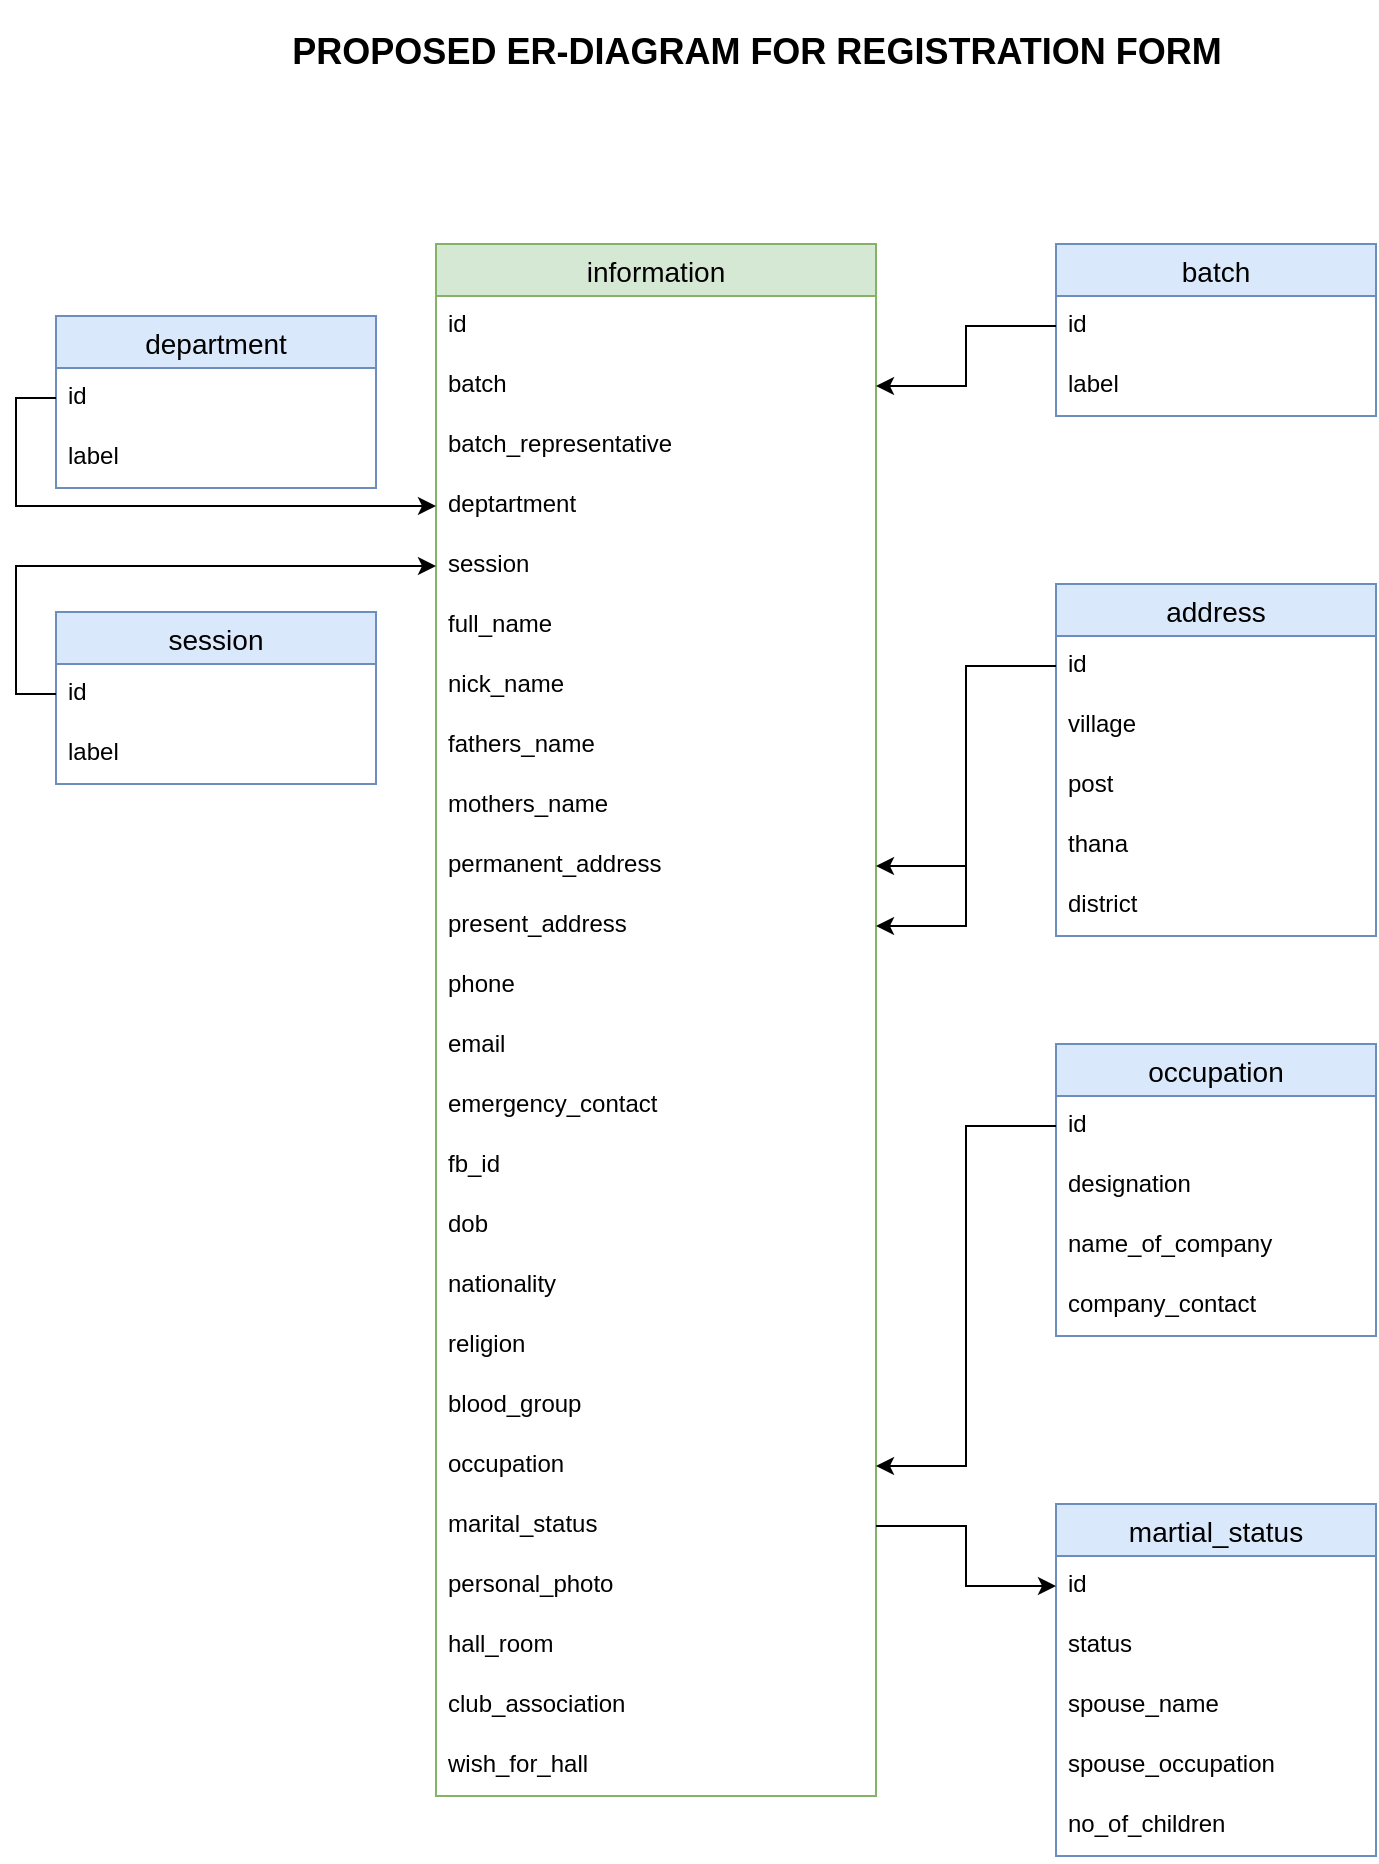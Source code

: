 <mxfile version="18.1.3" type="device"><diagram id="ciVvtZIm924nfes8wgi1" name="Page-1"><mxGraphModel dx="946" dy="530" grid="1" gridSize="10" guides="1" tooltips="1" connect="1" arrows="1" fold="1" page="1" pageScale="1" pageWidth="850" pageHeight="1100" math="0" shadow="0"><root><mxCell id="0"/><mxCell id="1" parent="0"/><mxCell id="sXE0-Dd_aX1v_X8oTApb-1" value="session" style="swimlane;fontStyle=0;childLayout=stackLayout;horizontal=1;startSize=26;horizontalStack=0;resizeParent=1;resizeParentMax=0;resizeLast=0;collapsible=1;marginBottom=0;align=center;fontSize=14;fillColor=#dae8fc;strokeColor=#6c8ebf;flipH=1;flipV=0;" vertex="1" parent="1"><mxGeometry x="99" y="380" width="160" height="86" as="geometry"/></mxCell><mxCell id="sXE0-Dd_aX1v_X8oTApb-2" value="id" style="text;strokeColor=none;fillColor=none;spacingLeft=4;spacingRight=4;overflow=hidden;rotatable=0;points=[[0,0.5],[1,0.5]];portConstraint=eastwest;fontSize=12;" vertex="1" parent="sXE0-Dd_aX1v_X8oTApb-1"><mxGeometry y="26" width="160" height="30" as="geometry"/></mxCell><mxCell id="sXE0-Dd_aX1v_X8oTApb-4" value="label" style="text;strokeColor=none;fillColor=none;spacingLeft=4;spacingRight=4;overflow=hidden;rotatable=0;points=[[0,0.5],[1,0.5]];portConstraint=eastwest;fontSize=12;" vertex="1" parent="sXE0-Dd_aX1v_X8oTApb-1"><mxGeometry y="56" width="160" height="30" as="geometry"/></mxCell><mxCell id="sXE0-Dd_aX1v_X8oTApb-5" value="batch" style="swimlane;fontStyle=0;childLayout=stackLayout;horizontal=1;startSize=26;horizontalStack=0;resizeParent=1;resizeParentMax=0;resizeLast=0;collapsible=1;marginBottom=0;align=center;fontSize=14;fillColor=#dae8fc;strokeColor=#6c8ebf;flipH=1;flipV=0;" vertex="1" parent="1"><mxGeometry x="599" y="196" width="160" height="86" as="geometry"/></mxCell><mxCell id="sXE0-Dd_aX1v_X8oTApb-6" value="id" style="text;strokeColor=none;fillColor=none;spacingLeft=4;spacingRight=4;overflow=hidden;rotatable=0;points=[[0,0.5],[1,0.5]];portConstraint=eastwest;fontSize=12;" vertex="1" parent="sXE0-Dd_aX1v_X8oTApb-5"><mxGeometry y="26" width="160" height="30" as="geometry"/></mxCell><mxCell id="sXE0-Dd_aX1v_X8oTApb-8" value="label" style="text;strokeColor=none;fillColor=none;spacingLeft=4;spacingRight=4;overflow=hidden;rotatable=0;points=[[0,0.5],[1,0.5]];portConstraint=eastwest;fontSize=12;" vertex="1" parent="sXE0-Dd_aX1v_X8oTApb-5"><mxGeometry y="56" width="160" height="30" as="geometry"/></mxCell><mxCell id="sXE0-Dd_aX1v_X8oTApb-9" value="department" style="swimlane;fontStyle=0;childLayout=stackLayout;horizontal=1;startSize=26;horizontalStack=0;resizeParent=1;resizeParentMax=0;resizeLast=0;collapsible=1;marginBottom=0;align=center;fontSize=14;fillColor=#dae8fc;strokeColor=#6c8ebf;flipH=1;flipV=0;" vertex="1" parent="1"><mxGeometry x="99" y="232" width="160" height="86" as="geometry"/></mxCell><mxCell id="sXE0-Dd_aX1v_X8oTApb-10" value="id" style="text;strokeColor=none;fillColor=none;spacingLeft=4;spacingRight=4;overflow=hidden;rotatable=0;points=[[0,0.5],[1,0.5]];portConstraint=eastwest;fontSize=12;" vertex="1" parent="sXE0-Dd_aX1v_X8oTApb-9"><mxGeometry y="26" width="160" height="30" as="geometry"/></mxCell><mxCell id="sXE0-Dd_aX1v_X8oTApb-11" value="label" style="text;strokeColor=none;fillColor=none;spacingLeft=4;spacingRight=4;overflow=hidden;rotatable=0;points=[[0,0.5],[1,0.5]];portConstraint=eastwest;fontSize=12;" vertex="1" parent="sXE0-Dd_aX1v_X8oTApb-9"><mxGeometry y="56" width="160" height="30" as="geometry"/></mxCell><mxCell id="sXE0-Dd_aX1v_X8oTApb-12" value="information" style="swimlane;fontStyle=0;childLayout=stackLayout;horizontal=1;startSize=26;horizontalStack=0;resizeParent=1;resizeParentMax=0;resizeLast=0;collapsible=1;marginBottom=0;align=center;fontSize=14;fillColor=#d5e8d4;strokeColor=#82b366;flipH=1;flipV=0;" vertex="1" parent="1"><mxGeometry x="289" y="196" width="220" height="776" as="geometry"/></mxCell><mxCell id="sXE0-Dd_aX1v_X8oTApb-13" value="id" style="text;strokeColor=none;fillColor=none;spacingLeft=4;spacingRight=4;overflow=hidden;rotatable=0;points=[[0,0.5],[1,0.5]];portConstraint=eastwest;fontSize=12;" vertex="1" parent="sXE0-Dd_aX1v_X8oTApb-12"><mxGeometry y="26" width="220" height="30" as="geometry"/></mxCell><mxCell id="sXE0-Dd_aX1v_X8oTApb-14" value="batch" style="text;strokeColor=none;fillColor=none;spacingLeft=4;spacingRight=4;overflow=hidden;rotatable=0;points=[[0,0.5],[1,0.5]];portConstraint=eastwest;fontSize=12;" vertex="1" parent="sXE0-Dd_aX1v_X8oTApb-12"><mxGeometry y="56" width="220" height="30" as="geometry"/></mxCell><mxCell id="sXE0-Dd_aX1v_X8oTApb-55" value="batch_representative" style="text;strokeColor=none;fillColor=none;spacingLeft=4;spacingRight=4;overflow=hidden;rotatable=0;points=[[0,0.5],[1,0.5]];portConstraint=eastwest;fontSize=12;" vertex="1" parent="sXE0-Dd_aX1v_X8oTApb-12"><mxGeometry y="86" width="220" height="30" as="geometry"/></mxCell><mxCell id="sXE0-Dd_aX1v_X8oTApb-15" value="deptartment" style="text;strokeColor=none;fillColor=none;spacingLeft=4;spacingRight=4;overflow=hidden;rotatable=0;points=[[0,0.5],[1,0.5]];portConstraint=eastwest;fontSize=12;" vertex="1" parent="sXE0-Dd_aX1v_X8oTApb-12"><mxGeometry y="116" width="220" height="30" as="geometry"/></mxCell><mxCell id="sXE0-Dd_aX1v_X8oTApb-16" value="session" style="text;strokeColor=none;fillColor=none;spacingLeft=4;spacingRight=4;overflow=hidden;rotatable=0;points=[[0,0.5],[1,0.5]];portConstraint=eastwest;fontSize=12;" vertex="1" parent="sXE0-Dd_aX1v_X8oTApb-12"><mxGeometry y="146" width="220" height="30" as="geometry"/></mxCell><mxCell id="sXE0-Dd_aX1v_X8oTApb-17" value="full_name" style="text;strokeColor=none;fillColor=none;spacingLeft=4;spacingRight=4;overflow=hidden;rotatable=0;points=[[0,0.5],[1,0.5]];portConstraint=eastwest;fontSize=12;" vertex="1" parent="sXE0-Dd_aX1v_X8oTApb-12"><mxGeometry y="176" width="220" height="30" as="geometry"/></mxCell><mxCell id="sXE0-Dd_aX1v_X8oTApb-18" value="nick_name" style="text;strokeColor=none;fillColor=none;spacingLeft=4;spacingRight=4;overflow=hidden;rotatable=0;points=[[0,0.5],[1,0.5]];portConstraint=eastwest;fontSize=12;" vertex="1" parent="sXE0-Dd_aX1v_X8oTApb-12"><mxGeometry y="206" width="220" height="30" as="geometry"/></mxCell><mxCell id="sXE0-Dd_aX1v_X8oTApb-19" value="fathers_name" style="text;strokeColor=none;fillColor=none;spacingLeft=4;spacingRight=4;overflow=hidden;rotatable=0;points=[[0,0.5],[1,0.5]];portConstraint=eastwest;fontSize=12;" vertex="1" parent="sXE0-Dd_aX1v_X8oTApb-12"><mxGeometry y="236" width="220" height="30" as="geometry"/></mxCell><mxCell id="sXE0-Dd_aX1v_X8oTApb-20" value="mothers_name" style="text;strokeColor=none;fillColor=none;spacingLeft=4;spacingRight=4;overflow=hidden;rotatable=0;points=[[0,0.5],[1,0.5]];portConstraint=eastwest;fontSize=12;" vertex="1" parent="sXE0-Dd_aX1v_X8oTApb-12"><mxGeometry y="266" width="220" height="30" as="geometry"/></mxCell><mxCell id="sXE0-Dd_aX1v_X8oTApb-21" value="permanent_address" style="text;strokeColor=none;fillColor=none;spacingLeft=4;spacingRight=4;overflow=hidden;rotatable=0;points=[[0,0.5],[1,0.5]];portConstraint=eastwest;fontSize=12;" vertex="1" parent="sXE0-Dd_aX1v_X8oTApb-12"><mxGeometry y="296" width="220" height="30" as="geometry"/></mxCell><mxCell id="sXE0-Dd_aX1v_X8oTApb-22" value="present_address" style="text;strokeColor=none;fillColor=none;spacingLeft=4;spacingRight=4;overflow=hidden;rotatable=0;points=[[0,0.5],[1,0.5]];portConstraint=eastwest;fontSize=12;" vertex="1" parent="sXE0-Dd_aX1v_X8oTApb-12"><mxGeometry y="326" width="220" height="30" as="geometry"/></mxCell><mxCell id="sXE0-Dd_aX1v_X8oTApb-23" value="phone" style="text;strokeColor=none;fillColor=none;spacingLeft=4;spacingRight=4;overflow=hidden;rotatable=0;points=[[0,0.5],[1,0.5]];portConstraint=eastwest;fontSize=12;" vertex="1" parent="sXE0-Dd_aX1v_X8oTApb-12"><mxGeometry y="356" width="220" height="30" as="geometry"/></mxCell><mxCell id="sXE0-Dd_aX1v_X8oTApb-24" value="email" style="text;strokeColor=none;fillColor=none;spacingLeft=4;spacingRight=4;overflow=hidden;rotatable=0;points=[[0,0.5],[1,0.5]];portConstraint=eastwest;fontSize=12;" vertex="1" parent="sXE0-Dd_aX1v_X8oTApb-12"><mxGeometry y="386" width="220" height="30" as="geometry"/></mxCell><mxCell id="sXE0-Dd_aX1v_X8oTApb-25" value="emergency_contact" style="text;strokeColor=none;fillColor=none;spacingLeft=4;spacingRight=4;overflow=hidden;rotatable=0;points=[[0,0.5],[1,0.5]];portConstraint=eastwest;fontSize=12;" vertex="1" parent="sXE0-Dd_aX1v_X8oTApb-12"><mxGeometry y="416" width="220" height="30" as="geometry"/></mxCell><mxCell id="sXE0-Dd_aX1v_X8oTApb-26" value="fb_id" style="text;strokeColor=none;fillColor=none;spacingLeft=4;spacingRight=4;overflow=hidden;rotatable=0;points=[[0,0.5],[1,0.5]];portConstraint=eastwest;fontSize=12;" vertex="1" parent="sXE0-Dd_aX1v_X8oTApb-12"><mxGeometry y="446" width="220" height="30" as="geometry"/></mxCell><mxCell id="sXE0-Dd_aX1v_X8oTApb-27" value="dob" style="text;strokeColor=none;fillColor=none;spacingLeft=4;spacingRight=4;overflow=hidden;rotatable=0;points=[[0,0.5],[1,0.5]];portConstraint=eastwest;fontSize=12;" vertex="1" parent="sXE0-Dd_aX1v_X8oTApb-12"><mxGeometry y="476" width="220" height="30" as="geometry"/></mxCell><mxCell id="sXE0-Dd_aX1v_X8oTApb-28" value="nationality" style="text;strokeColor=none;fillColor=none;spacingLeft=4;spacingRight=4;overflow=hidden;rotatable=0;points=[[0,0.5],[1,0.5]];portConstraint=eastwest;fontSize=12;" vertex="1" parent="sXE0-Dd_aX1v_X8oTApb-12"><mxGeometry y="506" width="220" height="30" as="geometry"/></mxCell><mxCell id="sXE0-Dd_aX1v_X8oTApb-29" value="religion" style="text;strokeColor=none;fillColor=none;spacingLeft=4;spacingRight=4;overflow=hidden;rotatable=0;points=[[0,0.5],[1,0.5]];portConstraint=eastwest;fontSize=12;" vertex="1" parent="sXE0-Dd_aX1v_X8oTApb-12"><mxGeometry y="536" width="220" height="30" as="geometry"/></mxCell><mxCell id="sXE0-Dd_aX1v_X8oTApb-30" value="blood_group" style="text;strokeColor=none;fillColor=none;spacingLeft=4;spacingRight=4;overflow=hidden;rotatable=0;points=[[0,0.5],[1,0.5]];portConstraint=eastwest;fontSize=12;" vertex="1" parent="sXE0-Dd_aX1v_X8oTApb-12"><mxGeometry y="566" width="220" height="30" as="geometry"/></mxCell><mxCell id="sXE0-Dd_aX1v_X8oTApb-31" value="occupation" style="text;strokeColor=none;fillColor=none;spacingLeft=4;spacingRight=4;overflow=hidden;rotatable=0;points=[[0,0.5],[1,0.5]];portConstraint=eastwest;fontSize=12;" vertex="1" parent="sXE0-Dd_aX1v_X8oTApb-12"><mxGeometry y="596" width="220" height="30" as="geometry"/></mxCell><mxCell id="sXE0-Dd_aX1v_X8oTApb-32" value="marital_status" style="text;strokeColor=none;fillColor=none;spacingLeft=4;spacingRight=4;overflow=hidden;rotatable=0;points=[[0,0.5],[1,0.5]];portConstraint=eastwest;fontSize=12;" vertex="1" parent="sXE0-Dd_aX1v_X8oTApb-12"><mxGeometry y="626" width="220" height="30" as="geometry"/></mxCell><mxCell id="sXE0-Dd_aX1v_X8oTApb-33" value="personal_photo" style="text;strokeColor=none;fillColor=none;spacingLeft=4;spacingRight=4;overflow=hidden;rotatable=0;points=[[0,0.5],[1,0.5]];portConstraint=eastwest;fontSize=12;" vertex="1" parent="sXE0-Dd_aX1v_X8oTApb-12"><mxGeometry y="656" width="220" height="30" as="geometry"/></mxCell><mxCell id="sXE0-Dd_aX1v_X8oTApb-34" value="hall_room" style="text;strokeColor=none;fillColor=none;spacingLeft=4;spacingRight=4;overflow=hidden;rotatable=0;points=[[0,0.5],[1,0.5]];portConstraint=eastwest;fontSize=12;" vertex="1" parent="sXE0-Dd_aX1v_X8oTApb-12"><mxGeometry y="686" width="220" height="30" as="geometry"/></mxCell><mxCell id="sXE0-Dd_aX1v_X8oTApb-35" value="club_association" style="text;strokeColor=none;fillColor=none;spacingLeft=4;spacingRight=4;overflow=hidden;rotatable=0;points=[[0,0.5],[1,0.5]];portConstraint=eastwest;fontSize=12;" vertex="1" parent="sXE0-Dd_aX1v_X8oTApb-12"><mxGeometry y="716" width="220" height="30" as="geometry"/></mxCell><mxCell id="sXE0-Dd_aX1v_X8oTApb-36" value="wish_for_hall" style="text;strokeColor=none;fillColor=none;spacingLeft=4;spacingRight=4;overflow=hidden;rotatable=0;points=[[0,0.5],[1,0.5]];portConstraint=eastwest;fontSize=12;" vertex="1" parent="sXE0-Dd_aX1v_X8oTApb-12"><mxGeometry y="746" width="220" height="30" as="geometry"/></mxCell><mxCell id="sXE0-Dd_aX1v_X8oTApb-38" value="address" style="swimlane;fontStyle=0;childLayout=stackLayout;horizontal=1;startSize=26;horizontalStack=0;resizeParent=1;resizeParentMax=0;resizeLast=0;collapsible=1;marginBottom=0;align=center;fontSize=14;fillColor=#dae8fc;strokeColor=#6c8ebf;flipH=1;flipV=0;" vertex="1" parent="1"><mxGeometry x="599" y="366" width="160" height="176" as="geometry"/></mxCell><mxCell id="sXE0-Dd_aX1v_X8oTApb-39" value="id" style="text;strokeColor=none;fillColor=none;spacingLeft=4;spacingRight=4;overflow=hidden;rotatable=0;points=[[0,0.5],[1,0.5]];portConstraint=eastwest;fontSize=12;" vertex="1" parent="sXE0-Dd_aX1v_X8oTApb-38"><mxGeometry y="26" width="160" height="30" as="geometry"/></mxCell><mxCell id="sXE0-Dd_aX1v_X8oTApb-40" value="village" style="text;strokeColor=none;fillColor=none;spacingLeft=4;spacingRight=4;overflow=hidden;rotatable=0;points=[[0,0.5],[1,0.5]];portConstraint=eastwest;fontSize=12;" vertex="1" parent="sXE0-Dd_aX1v_X8oTApb-38"><mxGeometry y="56" width="160" height="30" as="geometry"/></mxCell><mxCell id="sXE0-Dd_aX1v_X8oTApb-41" value="post" style="text;strokeColor=none;fillColor=none;spacingLeft=4;spacingRight=4;overflow=hidden;rotatable=0;points=[[0,0.5],[1,0.5]];portConstraint=eastwest;fontSize=12;" vertex="1" parent="sXE0-Dd_aX1v_X8oTApb-38"><mxGeometry y="86" width="160" height="30" as="geometry"/></mxCell><mxCell id="sXE0-Dd_aX1v_X8oTApb-42" value="thana" style="text;strokeColor=none;fillColor=none;spacingLeft=4;spacingRight=4;overflow=hidden;rotatable=0;points=[[0,0.5],[1,0.5]];portConstraint=eastwest;fontSize=12;" vertex="1" parent="sXE0-Dd_aX1v_X8oTApb-38"><mxGeometry y="116" width="160" height="30" as="geometry"/></mxCell><mxCell id="sXE0-Dd_aX1v_X8oTApb-43" value="district" style="text;strokeColor=none;fillColor=none;spacingLeft=4;spacingRight=4;overflow=hidden;rotatable=0;points=[[0,0.5],[1,0.5]];portConstraint=eastwest;fontSize=12;" vertex="1" parent="sXE0-Dd_aX1v_X8oTApb-38"><mxGeometry y="146" width="160" height="30" as="geometry"/></mxCell><mxCell id="sXE0-Dd_aX1v_X8oTApb-44" value="martial_status" style="swimlane;fontStyle=0;childLayout=stackLayout;horizontal=1;startSize=26;horizontalStack=0;resizeParent=1;resizeParentMax=0;resizeLast=0;collapsible=1;marginBottom=0;align=center;fontSize=14;fillColor=#dae8fc;strokeColor=#6c8ebf;flipH=1;flipV=0;" vertex="1" parent="1"><mxGeometry x="599" y="826" width="160" height="176" as="geometry"/></mxCell><mxCell id="sXE0-Dd_aX1v_X8oTApb-45" value="id" style="text;strokeColor=none;fillColor=none;spacingLeft=4;spacingRight=4;overflow=hidden;rotatable=0;points=[[0,0.5],[1,0.5]];portConstraint=eastwest;fontSize=12;" vertex="1" parent="sXE0-Dd_aX1v_X8oTApb-44"><mxGeometry y="26" width="160" height="30" as="geometry"/></mxCell><mxCell id="sXE0-Dd_aX1v_X8oTApb-46" value="status" style="text;strokeColor=none;fillColor=none;spacingLeft=4;spacingRight=4;overflow=hidden;rotatable=0;points=[[0,0.5],[1,0.5]];portConstraint=eastwest;fontSize=12;" vertex="1" parent="sXE0-Dd_aX1v_X8oTApb-44"><mxGeometry y="56" width="160" height="30" as="geometry"/></mxCell><mxCell id="sXE0-Dd_aX1v_X8oTApb-47" value="spouse_name" style="text;strokeColor=none;fillColor=none;spacingLeft=4;spacingRight=4;overflow=hidden;rotatable=0;points=[[0,0.5],[1,0.5]];portConstraint=eastwest;fontSize=12;" vertex="1" parent="sXE0-Dd_aX1v_X8oTApb-44"><mxGeometry y="86" width="160" height="30" as="geometry"/></mxCell><mxCell id="sXE0-Dd_aX1v_X8oTApb-48" value="spouse_occupation" style="text;strokeColor=none;fillColor=none;spacingLeft=4;spacingRight=4;overflow=hidden;rotatable=0;points=[[0,0.5],[1,0.5]];portConstraint=eastwest;fontSize=12;" vertex="1" parent="sXE0-Dd_aX1v_X8oTApb-44"><mxGeometry y="116" width="160" height="30" as="geometry"/></mxCell><mxCell id="sXE0-Dd_aX1v_X8oTApb-49" value="no_of_children" style="text;strokeColor=none;fillColor=none;spacingLeft=4;spacingRight=4;overflow=hidden;rotatable=0;points=[[0,0.5],[1,0.5]];portConstraint=eastwest;fontSize=12;" vertex="1" parent="sXE0-Dd_aX1v_X8oTApb-44"><mxGeometry y="146" width="160" height="30" as="geometry"/></mxCell><mxCell id="sXE0-Dd_aX1v_X8oTApb-50" value="occupation" style="swimlane;fontStyle=0;childLayout=stackLayout;horizontal=1;startSize=26;horizontalStack=0;resizeParent=1;resizeParentMax=0;resizeLast=0;collapsible=1;marginBottom=0;align=center;fontSize=14;fillColor=#dae8fc;strokeColor=#6c8ebf;flipH=1;flipV=0;" vertex="1" parent="1"><mxGeometry x="599" y="596" width="160" height="146" as="geometry"/></mxCell><mxCell id="sXE0-Dd_aX1v_X8oTApb-51" value="id" style="text;strokeColor=none;fillColor=none;spacingLeft=4;spacingRight=4;overflow=hidden;rotatable=0;points=[[0,0.5],[1,0.5]];portConstraint=eastwest;fontSize=12;" vertex="1" parent="sXE0-Dd_aX1v_X8oTApb-50"><mxGeometry y="26" width="160" height="30" as="geometry"/></mxCell><mxCell id="sXE0-Dd_aX1v_X8oTApb-52" value="designation" style="text;strokeColor=none;fillColor=none;spacingLeft=4;spacingRight=4;overflow=hidden;rotatable=0;points=[[0,0.5],[1,0.5]];portConstraint=eastwest;fontSize=12;" vertex="1" parent="sXE0-Dd_aX1v_X8oTApb-50"><mxGeometry y="56" width="160" height="30" as="geometry"/></mxCell><mxCell id="sXE0-Dd_aX1v_X8oTApb-53" value="name_of_company" style="text;strokeColor=none;fillColor=none;spacingLeft=4;spacingRight=4;overflow=hidden;rotatable=0;points=[[0,0.5],[1,0.5]];portConstraint=eastwest;fontSize=12;" vertex="1" parent="sXE0-Dd_aX1v_X8oTApb-50"><mxGeometry y="86" width="160" height="30" as="geometry"/></mxCell><mxCell id="sXE0-Dd_aX1v_X8oTApb-54" value="company_contact" style="text;strokeColor=none;fillColor=none;spacingLeft=4;spacingRight=4;overflow=hidden;rotatable=0;points=[[0,0.5],[1,0.5]];portConstraint=eastwest;fontSize=12;" vertex="1" parent="sXE0-Dd_aX1v_X8oTApb-50"><mxGeometry y="116" width="160" height="30" as="geometry"/></mxCell><mxCell id="sXE0-Dd_aX1v_X8oTApb-57" style="edgeStyle=orthogonalEdgeStyle;rounded=0;orthogonalLoop=1;jettySize=auto;html=1;entryX=0;entryY=0.5;entryDx=0;entryDy=0;startArrow=classic;startFill=1;endArrow=none;endFill=0;" edge="1" parent="1" source="sXE0-Dd_aX1v_X8oTApb-16" target="sXE0-Dd_aX1v_X8oTApb-2"><mxGeometry relative="1" as="geometry"/></mxCell><mxCell id="sXE0-Dd_aX1v_X8oTApb-58" style="edgeStyle=orthogonalEdgeStyle;rounded=0;orthogonalLoop=1;jettySize=auto;html=1;entryX=0;entryY=0.5;entryDx=0;entryDy=0;startArrow=classic;startFill=1;endArrow=none;endFill=0;" edge="1" parent="1" source="sXE0-Dd_aX1v_X8oTApb-15" target="sXE0-Dd_aX1v_X8oTApb-10"><mxGeometry relative="1" as="geometry"/></mxCell><mxCell id="sXE0-Dd_aX1v_X8oTApb-59" style="edgeStyle=orthogonalEdgeStyle;rounded=0;orthogonalLoop=1;jettySize=auto;html=1;exitX=1;exitY=0.5;exitDx=0;exitDy=0;entryX=0;entryY=0.5;entryDx=0;entryDy=0;startArrow=classic;startFill=1;endArrow=none;endFill=0;" edge="1" parent="1" source="sXE0-Dd_aX1v_X8oTApb-14" target="sXE0-Dd_aX1v_X8oTApb-6"><mxGeometry relative="1" as="geometry"/></mxCell><mxCell id="sXE0-Dd_aX1v_X8oTApb-60" style="edgeStyle=orthogonalEdgeStyle;rounded=0;orthogonalLoop=1;jettySize=auto;html=1;exitX=1;exitY=0.5;exitDx=0;exitDy=0;entryX=0;entryY=0.5;entryDx=0;entryDy=0;startArrow=classic;startFill=1;endArrow=none;endFill=0;" edge="1" parent="1" source="sXE0-Dd_aX1v_X8oTApb-21" target="sXE0-Dd_aX1v_X8oTApb-39"><mxGeometry relative="1" as="geometry"/></mxCell><mxCell id="sXE0-Dd_aX1v_X8oTApb-61" style="edgeStyle=orthogonalEdgeStyle;rounded=0;orthogonalLoop=1;jettySize=auto;html=1;entryX=0;entryY=0.5;entryDx=0;entryDy=0;startArrow=classic;startFill=1;endArrow=none;endFill=0;" edge="1" parent="1" source="sXE0-Dd_aX1v_X8oTApb-22" target="sXE0-Dd_aX1v_X8oTApb-39"><mxGeometry relative="1" as="geometry"/></mxCell><mxCell id="sXE0-Dd_aX1v_X8oTApb-62" style="edgeStyle=orthogonalEdgeStyle;rounded=0;orthogonalLoop=1;jettySize=auto;html=1;exitX=1;exitY=0.5;exitDx=0;exitDy=0;entryX=0;entryY=0.5;entryDx=0;entryDy=0;startArrow=classic;startFill=1;endArrow=none;endFill=0;" edge="1" parent="1" source="sXE0-Dd_aX1v_X8oTApb-31" target="sXE0-Dd_aX1v_X8oTApb-51"><mxGeometry relative="1" as="geometry"/></mxCell><mxCell id="sXE0-Dd_aX1v_X8oTApb-63" style="edgeStyle=orthogonalEdgeStyle;rounded=0;orthogonalLoop=1;jettySize=auto;html=1;exitX=1;exitY=0.5;exitDx=0;exitDy=0;entryX=0;entryY=0.5;entryDx=0;entryDy=0;" edge="1" parent="1" source="sXE0-Dd_aX1v_X8oTApb-32" target="sXE0-Dd_aX1v_X8oTApb-45"><mxGeometry relative="1" as="geometry"/></mxCell><mxCell id="sXE0-Dd_aX1v_X8oTApb-64" value="&lt;h2&gt;PROPOSED ER-DIAGRAM FOR REGISTRATION FORM&lt;/h2&gt;" style="text;html=1;align=center;verticalAlign=middle;resizable=0;points=[];autosize=1;strokeColor=none;fillColor=none;" vertex="1" parent="1"><mxGeometry x="209" y="75" width="480" height="50" as="geometry"/></mxCell></root></mxGraphModel></diagram></mxfile>